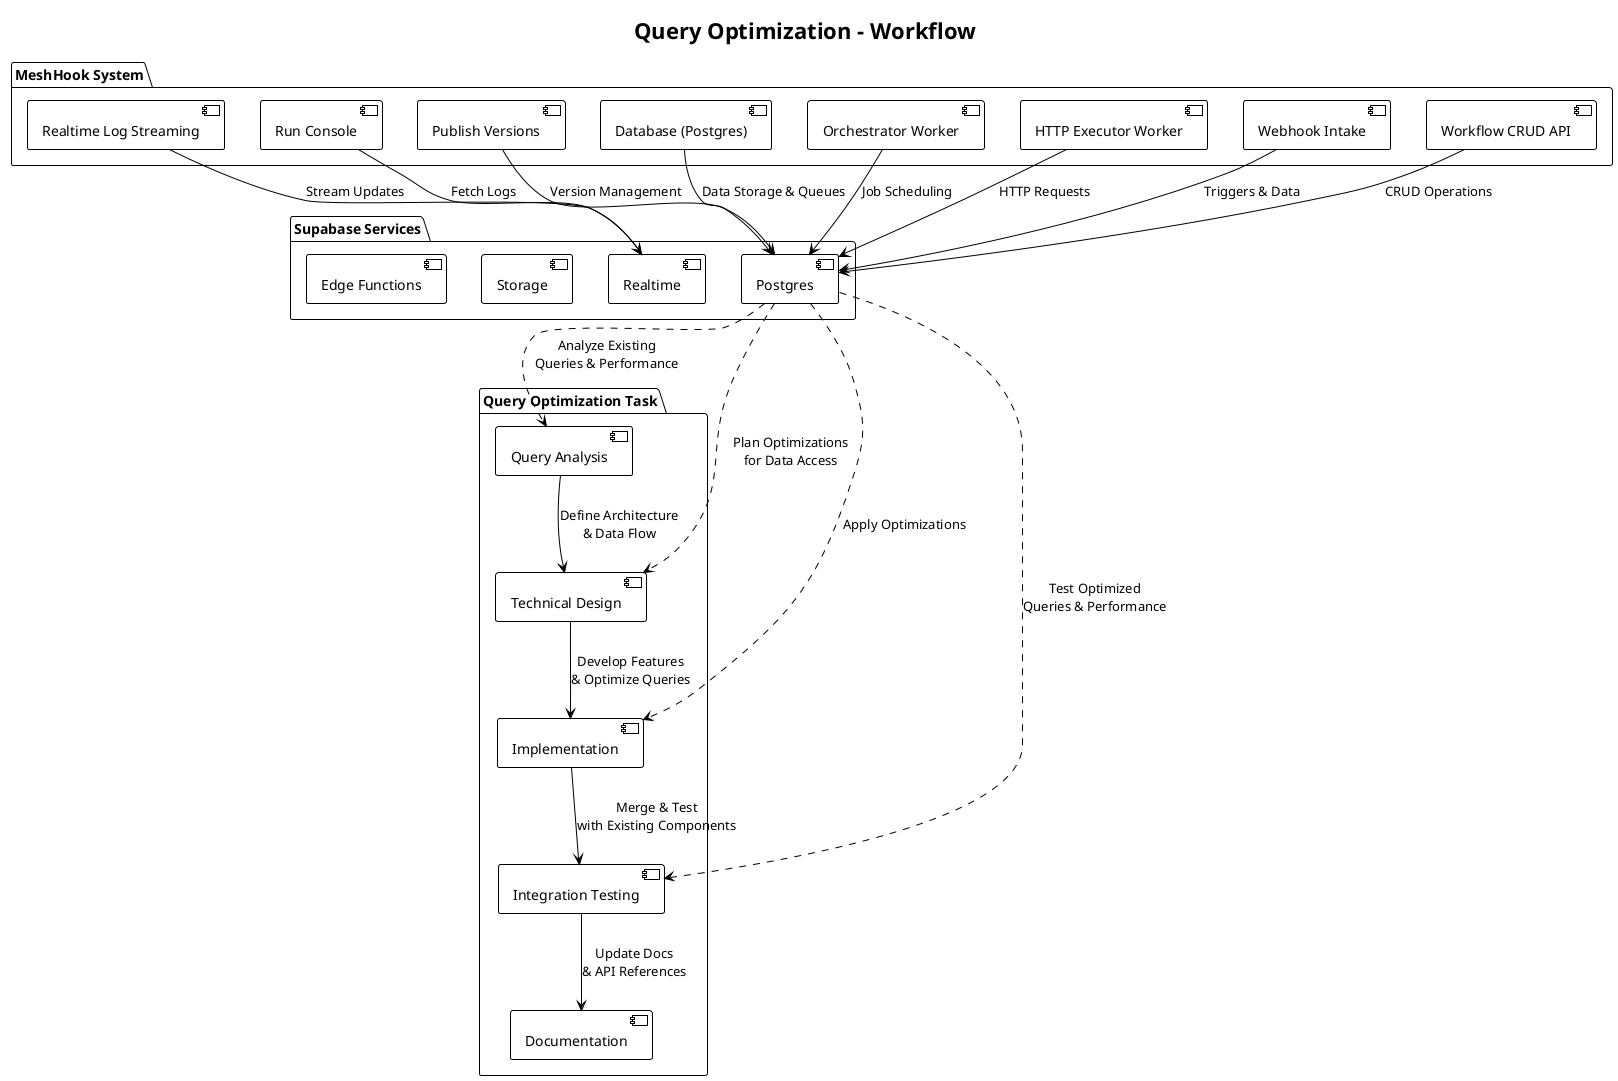 @startuml
!theme plain

title Query Optimization - Workflow

package "MeshHook System" {
    [Webhook Intake] as Webhook
    [Workflow CRUD API] as CRUD
    [Publish Versions] as Publish
    [Run Console] as Console
    [Realtime Log Streaming] as Logs
    [Database (Postgres)] as DB
    [Orchestrator Worker] as Orchestrator
    [HTTP Executor Worker] as Executor
}

package "Supabase Services" {
    [Postgres] as SupaDB
    [Realtime] as SupaRealtime
    [Storage] as SupaStorage
    [Edge Functions] as SupaEdge
}

package "Query Optimization Task" {
    [Query Analysis] as Analysis
    [Technical Design] as Design
    [Implementation] as Implementation
    [Integration Testing] as Integration
    [Documentation] as Documentation
}

Webhook --> SupaDB : Triggers & Data
CRUD --> SupaDB : CRUD Operations
Publish --> SupaDB : Version Management
Console --> SupaRealtime : Fetch Logs
Logs --> SupaRealtime : Stream Updates
DB --> SupaDB : Data Storage & Queues
Orchestrator --> SupaDB : Job Scheduling
Executor --> SupaDB : HTTP Requests

Analysis --> Design : Define Architecture\n& Data Flow
Design --> Implementation : Develop Features\n& Optimize Queries
Implementation --> Integration : Merge & Test\nwith Existing Components
Integration --> Documentation : Update Docs\n& API References

SupaDB .down.> Analysis : Analyze Existing\nQueries & Performance
SupaDB .down.> Design : Plan Optimizations\nfor Data Access
SupaDB .down.> Implementation : Apply Optimizations
SupaDB .down.> Integration : Test Optimized\nQueries & Performance

@enduml